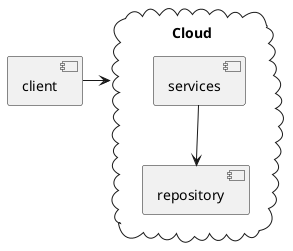 @startuml ccas

component client

cloud Cloud {
  component repository
  component services
}

services -down-> repository
client -right-> Cloud

@enduml
